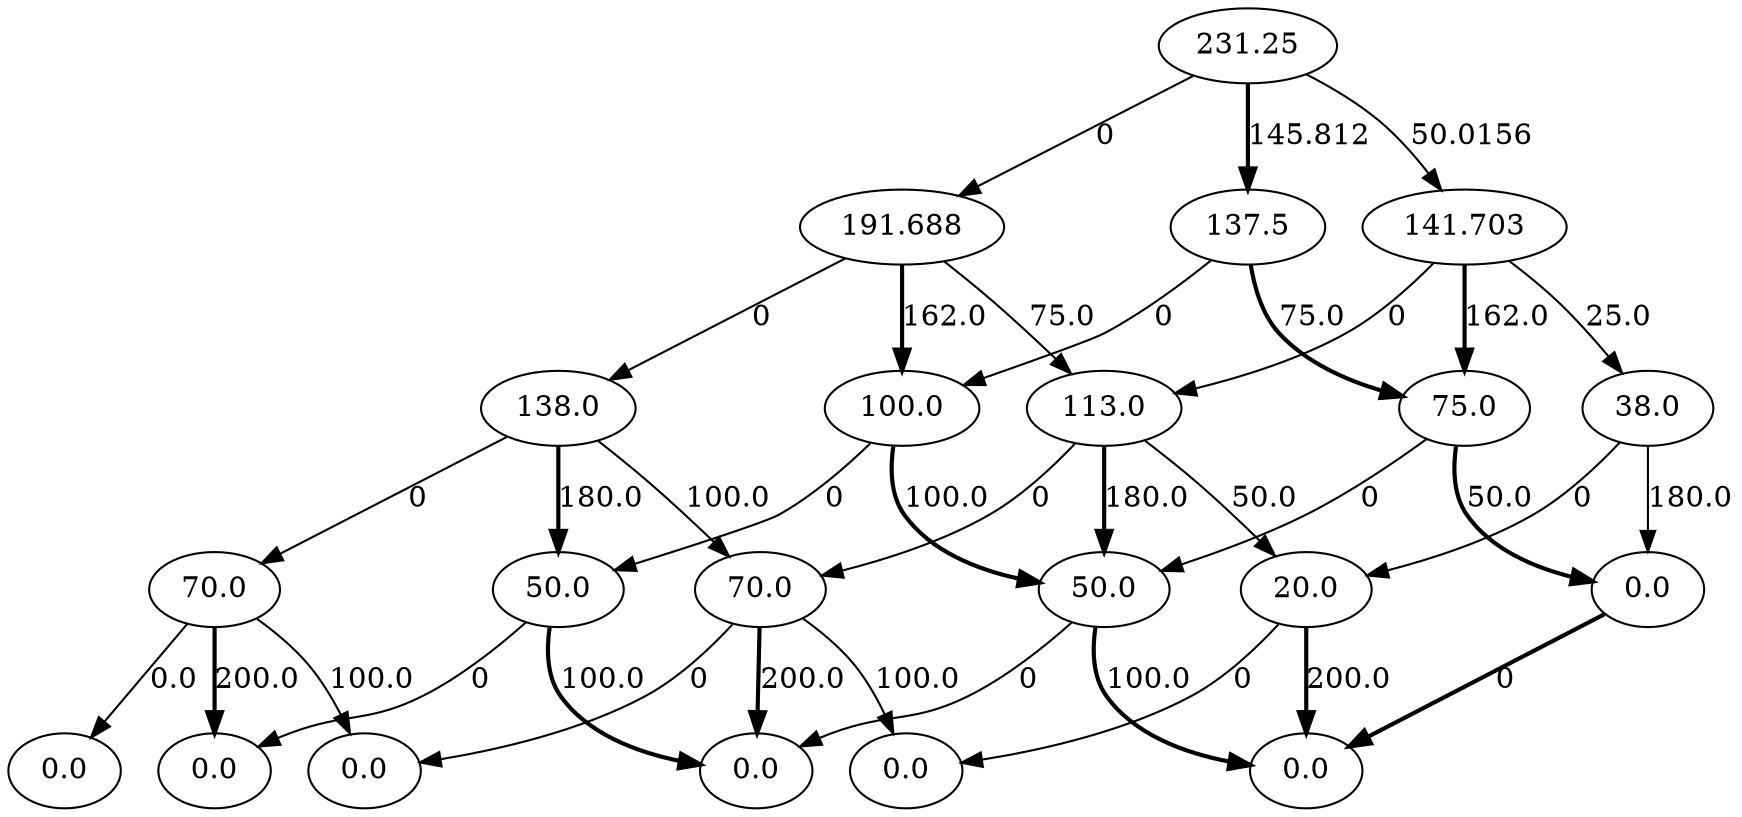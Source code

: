 digraph  {
	node [label="\N"];
	0	 [capacity="[2 1]",
		label="0.0",
		time=0,
		value=0.0];
	1	 [capacity="70.0",
		label="70.0",
		time=1,
		value=70.0];
	1 -> 0 [label="0.0",
	goal="[2 1 0]",
	not_best_politic=True,
	revenue=0,
	time=1,
	weight=0,
	weight_goal=0.0];
5 [capacity="[2 0]",
	label="0.0",
	time=0,
	value=0.0];
1 -> 5 [label="200.0",
goal="[2 0 0]",
not_best_politic=True,
style=bold,
revenue=200,
time=1,
weight=200.0,
weight_goal=0.0];
10 [capacity="[1 1]",
label="0.0",
time=0,
value=0.0];
1 -> 10 [label="100.0",
goal="[1 1 0]",
not_best_politic=False,
revenue=100,
time=1,
weight=100.0,
weight_goal=0.0];
2 [capacity="[2 1]",
label="138.0",
time=2,
value=138.0];
2 -> 1 [label="0",
goal="[2 1 1]",
not_best_politic=True,
revenue=0,
time=2,
weight=0,
weight_goal=70.0];
6 [capacity="[2 0]",
label="50.0",
time=1,
value=50.0];
2 -> 6 [label="180.0",
goal="[2 0 1]",
not_best_politic=False,
style=bold,
revenue=200,
time=2,
weight=180.0,
weight_goal=50.0];
11 [capacity="[1 1]",
label="70.0",
time=1,
value=70.0];
2 -> 11 [label="100.0",
goal="[1 1 1]",
not_best_politic=True,
revenue=100,
time=2,
weight=100.0,
weight_goal=70.0];
3 [capacity="[2 1]",
label="191.688",
time=3,
value=191.688];
3 -> 2 [label="0",
goal="[2 1 2]",
not_best_politic=True,
revenue=0,
time=3,
weight=0,
weight_goal=138.0];
7 [capacity="[2 0]",
label="100.0",
time=2,
value=100.0];
3 -> 7 [label="162.0",
goal="[2 0 2]",
not_best_politic=False,
style=bold,
revenue=200,
time=3,
weight=162.0,
weight_goal=100.0];
12 [capacity="[1 1]",
label="113.0",
time=2,
value=113.0];
3 -> 12 [label="75.0",
goal="[1 1 2]",
not_best_politic=True,
revenue=100,
time=3,
weight=75.0,
weight_goal=113.0];
4 [capacity="[2 1]",
label="231.25",
time=4,
value=231.25];
4 -> 3 [label="0",
goal="[2 1 3]",
not_best_politic=True,
revenue=0,
time=4,
weight=0,
weight_goal=191.688];
8 [capacity="[2 0]",
label="137.5",
time=3,
value=137.5];
4 -> 8 [label="145.812",
goal="[2 0 3]",
not_best_politic=False,
style=bold,
revenue=200,
time=4,
weight=145.812,
weight_goal=137.5];
13 [capacity="[1 1]",
label="141.703",
time=3,
value=141.703];
4 -> 13 [label="50.0156",
goal="[1 1 3]",
not_best_politic=True,
revenue=100,
time=4,
weight=50.0156,
weight_goal=141.703];
6 -> 5 [label="0",
goal="[2 0 0]",
not_best_politic=True,
revenue=0,
time=1,
weight=0,
weight_goal=0.0];
15 [capacity="[1 0]",
label="0.0",
time=0,
value=0.0];
6 -> 15 [label="100.0",
goal="[1 0 0]",
not_best_politic=False,
style=bold,
revenue=100,
time=1,
weight=100.0,
weight_goal=0.0];
7 -> 6 [label="0",
goal="[2 0 1]",
not_best_politic=False,
revenue=0,
time=2,
weight=0,
weight_goal=50.0];
16 [capacity="[1 0]",
label="50.0",
time=1,
value=50.0];
7 -> 16 [label="100.0",
goal="[1 0 1]",
not_best_politic=True,
style=bold,
revenue=100,
time=2,
weight=100.0,
weight_goal=50.0];
8 -> 7 [label="0",
goal="[2 0 2]",
not_best_politic=False,
revenue=0,
time=3,
weight=0,
weight_goal=100.0];
17 [capacity="[1 0]",
label="75.0",
time=2,
value=75.0];
8 -> 17 [label="75.0",
goal="[1 0 2]",
not_best_politic=True,
style=bold,
revenue=100,
time=3,
weight=75.0,
weight_goal=75.0];
11 -> 10 [label="0",
goal="[1 1 0]",
not_best_politic=True,
revenue=0,
time=1,
weight=0,
weight_goal=0.0];
11 -> 15 [label="200.0",
goal="[1 0 0]",
not_best_politic=True,
style=bold,
revenue=200,
time=1,
weight=200.0,
weight_goal=0.0];
20 [capacity="[0 1]",
label="0.0",
time=0,
value=0.0];
11 -> 20 [label="100.0",
goal="[0 1 0]",
not_best_politic=False,
revenue=100,
time=1,
weight=100.0,
weight_goal=0.0];
12 -> 11 [label="0",
goal="[1 1 1]",
not_best_politic=True,
revenue=0,
time=2,
weight=0,
weight_goal=70.0];
12 -> 16 [label="180.0",
goal="[1 0 1]",
not_best_politic=False,
style=bold,
revenue=200,
time=2,
weight=180.0,
weight_goal=50.0];
21 [capacity="[0 1]",
label="20.0",
time=1,
value=20.0];
12 -> 21 [label="50.0",
goal="[0 1 1]",
not_best_politic=True,
revenue=100,
time=2,
weight=50.0,
weight_goal=20.0];
13 -> 12 [label="0",
goal="[1 1 2]",
not_best_politic=True,
revenue=0,
time=3,
weight=0,
weight_goal=113.0];
13 -> 17 [label="162.0",
goal="[1 0 2]",
not_best_politic=False,
style=bold,
revenue=200,
time=3,
weight=162.0,
weight_goal=75.0];
22 [capacity="[0 1]",
label="38.0",
time=2,
value=38.0];
13 -> 22 [label="25.0",
goal="[0 1 2]",
not_best_politic=True,
revenue=100,
time=3,
weight=25.0,
weight_goal=38.0];
16 -> 15 [label="0",
goal="[1 0 0]",
not_best_politic=True,
revenue=0,
time=1,
weight=0,
weight_goal=0.0];
25 [capacity="[0 0]",
label="0.0",
time=0,
value=0.0];
16 -> 25 [label="100.0",
goal="[0 0 0]",
not_best_politic=False,
style=bold,
revenue=100,
time=1,
weight=100.0,
weight_goal=0.0];
17 -> 16 [label="0",
goal="[1 0 1]",
not_best_politic=False,
revenue=0,
time=2,
weight=0,
weight_goal=50.0];
26 [capacity="[0 0]",
label="0.0",
time=1,
value=0.0];
17 -> 26 [label="50.0",
goal="[0 0 1]",
not_best_politic=True,
style=bold,
revenue=100,
time=2,
weight=50.0,
weight_goal=0.0];
21 -> 20 [label="0",
goal="[0 1 0]",
not_best_politic=False,
revenue=0,
time=1,
weight=0,
weight_goal=0.0];
21 -> 25 [label="200.0",
goal="[0 0 0]",
not_best_politic=True,
style=bold,
revenue=200,
time=1,
weight=200.0,
weight_goal=0.0];
22 -> 21 [label="0",
goal="[0 1 1]",
not_best_politic=True,
revenue=0,
time=2,
weight=0,
weight_goal=20.0];
22 -> 26 [label="180.0",
goal="[0 0 1]",
not_best_politic=False,
revenue=200,
time=2,
weight=180.0,
weight_goal=0.0];
26 -> 25 [label="0",
goal="[0 0 0]",
not_best_politic=False,
style=bold,
revenue=0,
time=1,
weight=0,
weight_goal=0.0];
}
